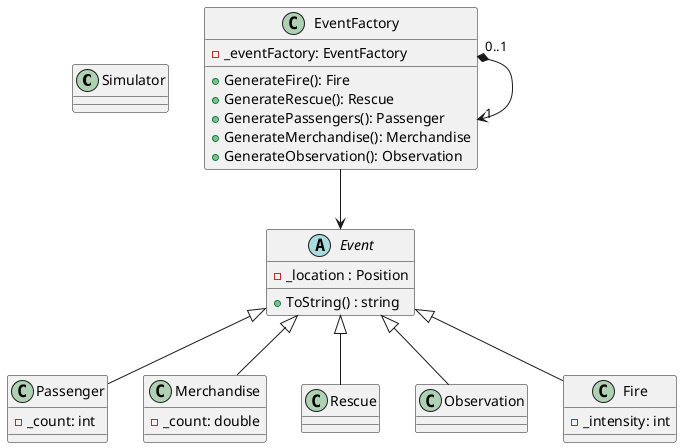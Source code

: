 @startuml

class Simulator {
}

class EventFactory {
    - _eventFactory: EventFactory
    + GenerateFire(): Fire
    + GenerateRescue(): Rescue
    + GeneratePassengers(): Passenger
    + GenerateMerchandise(): Merchandise
    + GenerateObservation(): Observation
}

EventFactory "0..1" *--> "1" EventFactory
EventFactory --> Event

abstract class Event {
    - _location : Position
    + ToString() : string
}

class Passenger extends Event {
    - _count: int
}

class Merchandise extends Event {
    - _count: double
}

class Rescue extends Event {
}

class Observation extends Event {
}

class Fire extends Event {
    - _intensity: int
}

@enduml